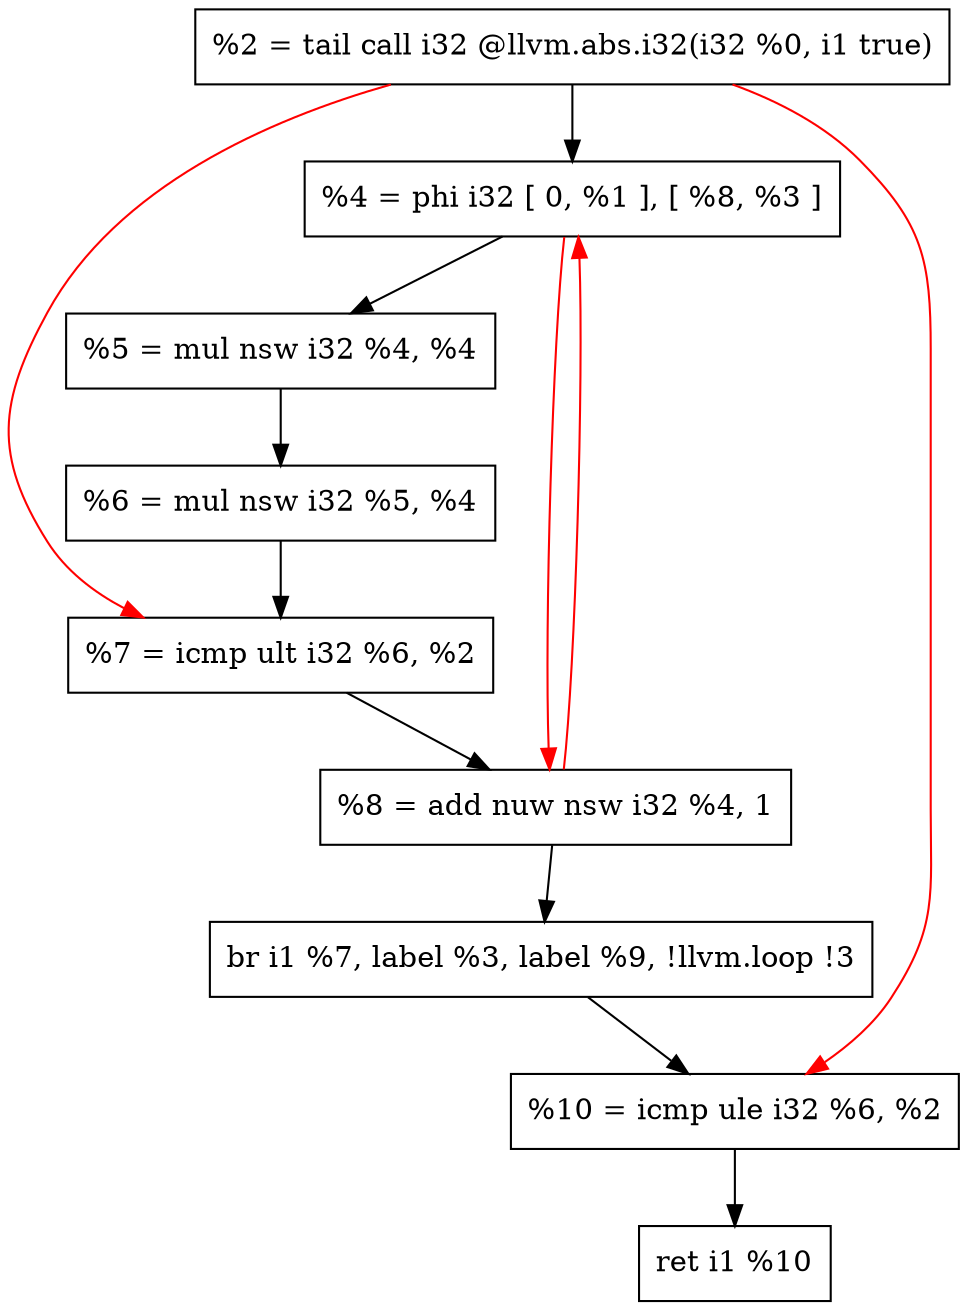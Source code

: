 digraph "DDG for '_Z7iscuberi' function" {
 Node0x7f6a5a3a2a90[shape=record, label="  %2 = tail call i32 @llvm.abs.i32(i32 %0, i1 true)"];
 Node0x7f6a5a3a2b10[shape=record, label="  %4 = phi i32 [ 0, %1 ], [ %8, %3 ]"];
 Node0x7f6a5a3a2b50[shape=record, label="  %5 = mul nsw i32 %4, %4"];
 Node0x7f6a5a3a2b90[shape=record, label="  %6 = mul nsw i32 %5, %4"];
 Node0x7f6a5a3a2c10[shape=record, label="  %7 = icmp ult i32 %6, %2"];
 Node0x7f6a5a3a2c50[shape=record, label="  %8 = add nuw nsw i32 %4, 1"];
 Node0x7f6a5a3a2c90[shape=record, label="  br i1 %7, label %3, label %9, !llvm.loop !3"];
 Node0x7f6a5a3a2d10[shape=record, label="  %10 = icmp ule i32 %6, %2"];
 Node0x7f6a5a3a2d50[shape=record, label="  ret i1 %10"];
 Node0x7f6a5a3a2a90 -> Node0x7f6a5a3a2b10
 Node0x7f6a5a3a2b10 -> Node0x7f6a5a3a2b50
 Node0x7f6a5a3a2b50 -> Node0x7f6a5a3a2b90
 Node0x7f6a5a3a2b90 -> Node0x7f6a5a3a2c10
 Node0x7f6a5a3a2c10 -> Node0x7f6a5a3a2c50
 Node0x7f6a5a3a2c50 -> Node0x7f6a5a3a2c90
 Node0x7f6a5a3a2c90 -> Node0x7f6a5a3a2d10
 Node0x7f6a5a3a2d10 -> Node0x7f6a5a3a2d50
edge [color=red]
 Node0x7f6a5a3a2b10 -> Node0x7f6a5a3a2c50
 Node0x7f6a5a3a2c50 -> Node0x7f6a5a3a2b10
 Node0x7f6a5a3a2a90 -> Node0x7f6a5a3a2c10
 Node0x7f6a5a3a2a90 -> Node0x7f6a5a3a2d10
}